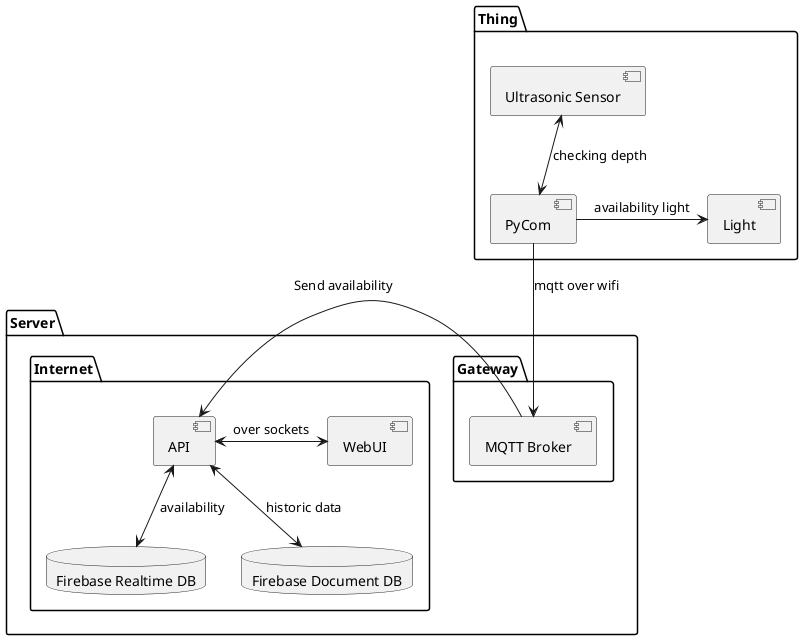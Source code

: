 @startuml

package Thing {
    component "Ultrasonic Sensor" as sensor
    component "PyCom" as py
    component "Light" as actuator

    sensor <-d-> py : checking depth
    actuator <-l- py : availability light
}

package Server {

package Gateway {
    component "MQTT Broker" as broker
}

py --> broker : mqtt over wifi

package Internet {
    database "Firebase Realtime DB" as realtimedb
    database "Firebase Document DB" as documentdb

    component API as api

    component WebUI as web

    api <-r-> web : over sockets
    api <-d-> realtimedb : availability
    api <-d-> documentdb : historic data
}

broker -r-> api : Send availability

}

@enduml
